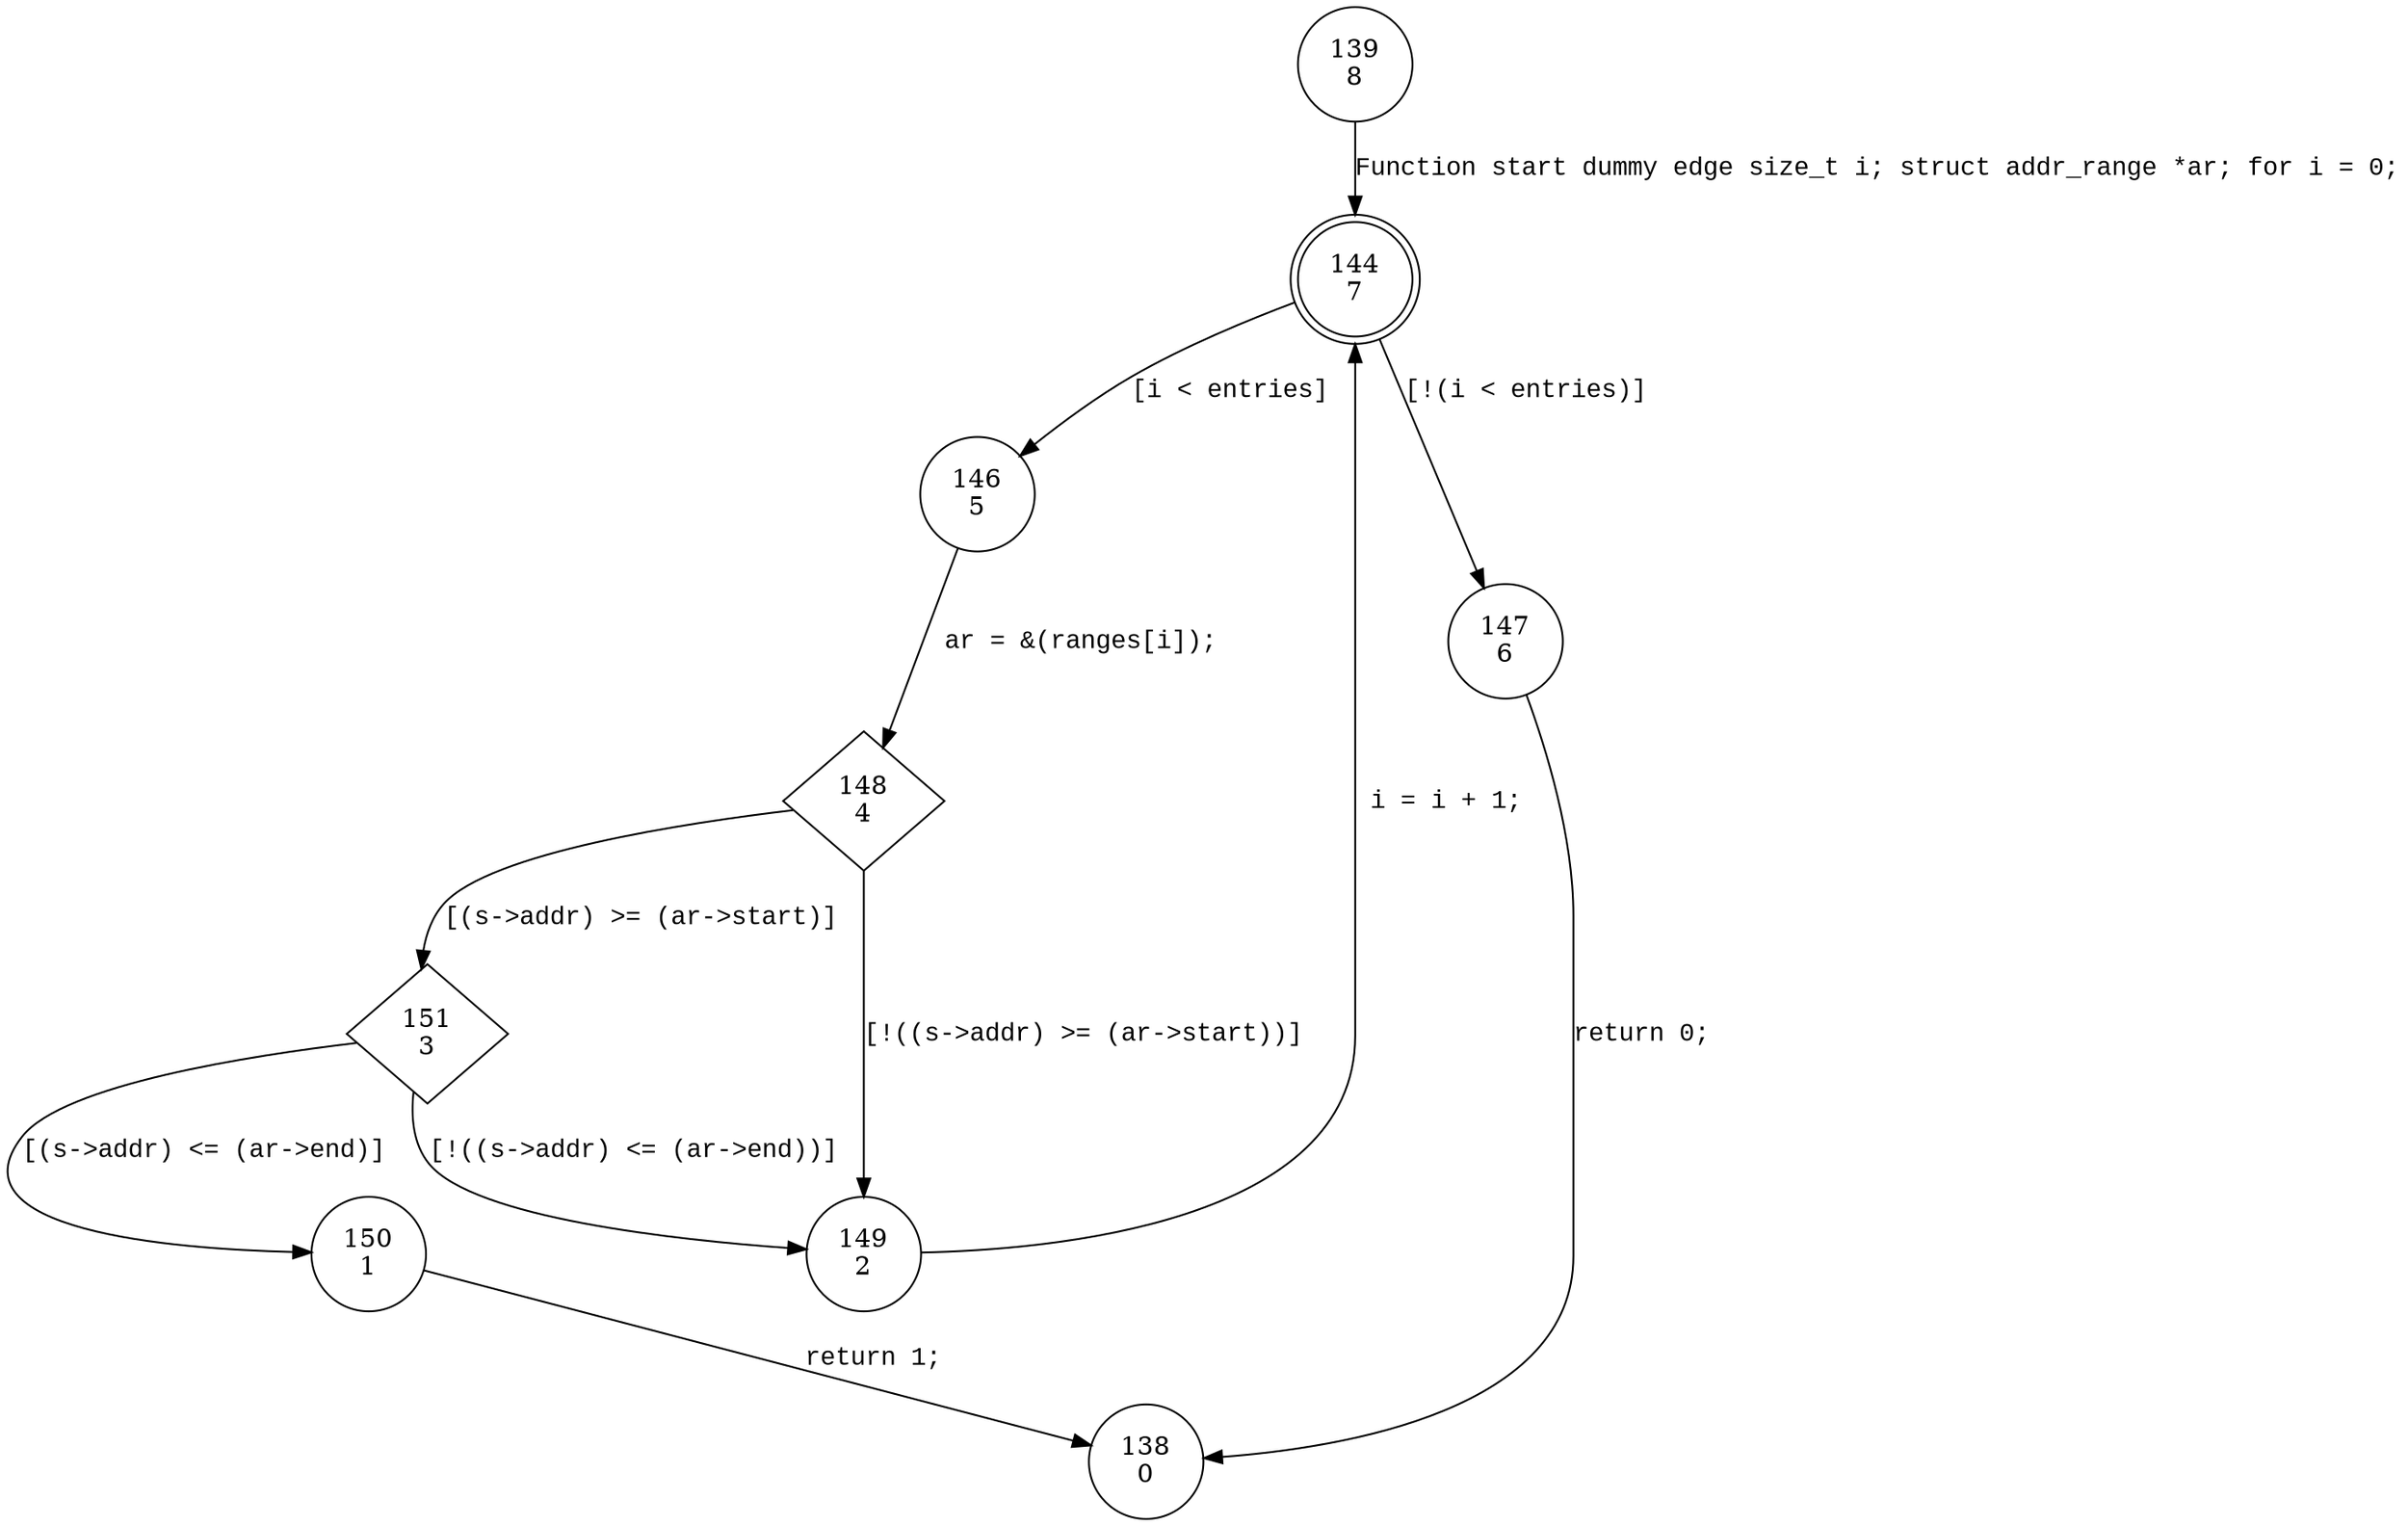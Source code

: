 digraph symbol_in_range {
139 [shape="circle" label="139\n8"]
144 [shape="doublecircle" label="144\n7"]
146 [shape="circle" label="146\n5"]
147 [shape="circle" label="147\n6"]
148 [shape="diamond" label="148\n4"]
151 [shape="diamond" label="151\n3"]
149 [shape="circle" label="149\n2"]
150 [shape="circle" label="150\n1"]
138 [shape="circle" label="138\n0"]
139 -> 144 [label="Function start dummy edge size_t i; struct addr_range *ar; for i = 0;" fontname="Courier New"]
144 -> 146 [label="[i < entries]" fontname="Courier New"]
144 -> 147 [label="[!(i < entries)]" fontname="Courier New"]
146 -> 148 [label="ar = &(ranges[i]);" fontname="Courier New"]
148 -> 151 [label="[(s->addr) >= (ar->start)]" fontname="Courier New"]
148 -> 149 [label="[!((s->addr) >= (ar->start))]" fontname="Courier New"]
149 -> 144 [label=" i = i + 1;" fontname="Courier New"]
151 -> 150 [label="[(s->addr) <= (ar->end)]" fontname="Courier New"]
151 -> 149 [label="[!((s->addr) <= (ar->end))]" fontname="Courier New"]
147 -> 138 [label="return 0;" fontname="Courier New"]
150 -> 138 [label="return 1;" fontname="Courier New"]
}